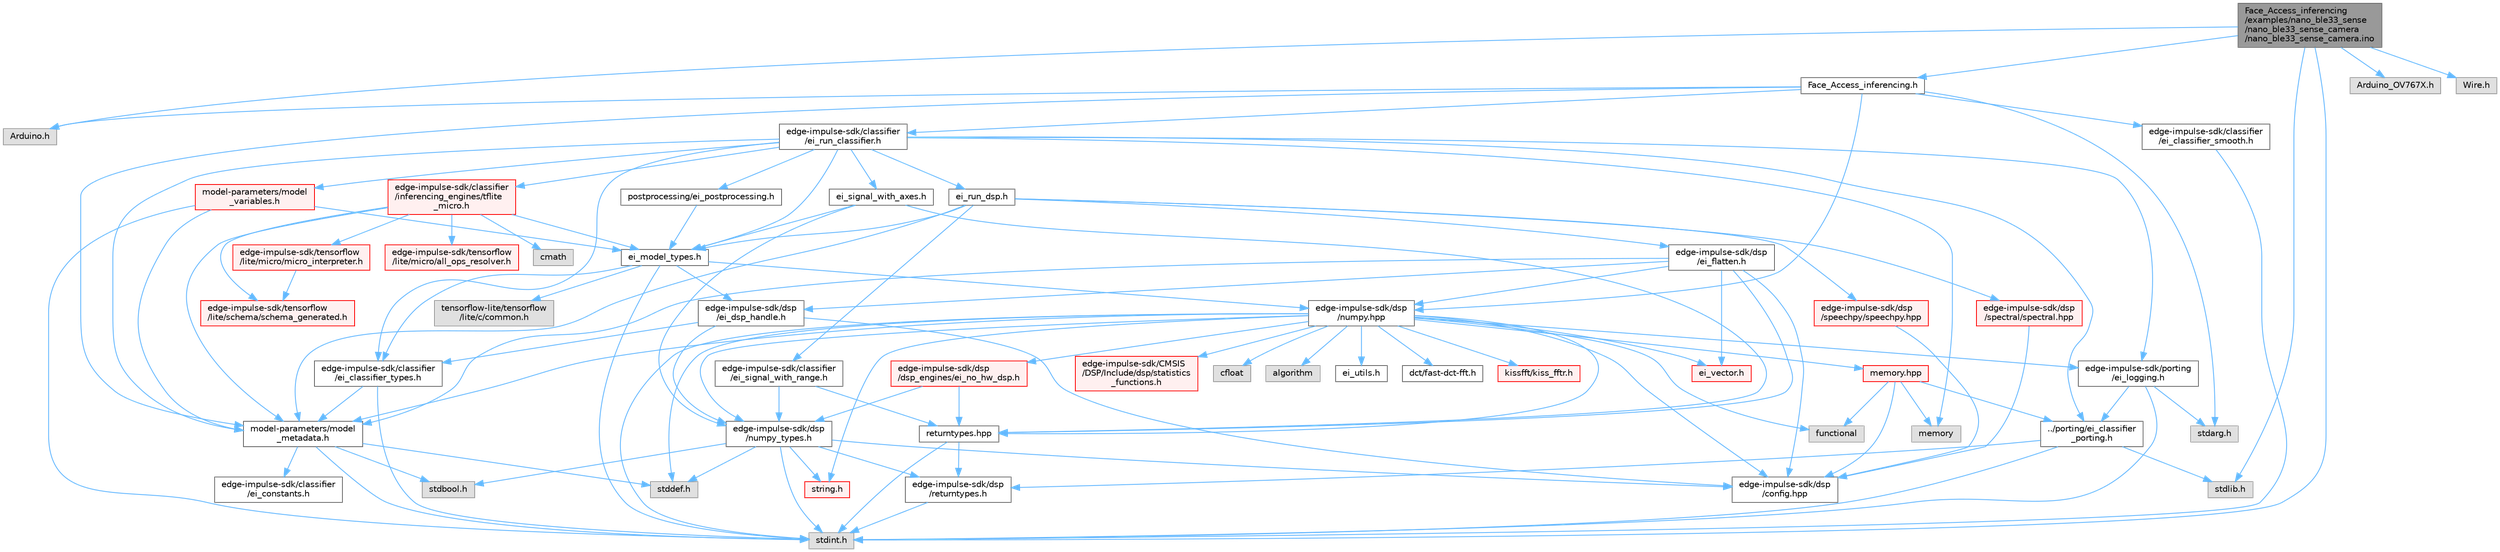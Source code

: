 digraph "Face_Access_inferencing/examples/nano_ble33_sense/nano_ble33_sense_camera/nano_ble33_sense_camera.ino"
{
 // LATEX_PDF_SIZE
  bgcolor="transparent";
  edge [fontname=Helvetica,fontsize=10,labelfontname=Helvetica,labelfontsize=10];
  node [fontname=Helvetica,fontsize=10,shape=box,height=0.2,width=0.4];
  Node1 [id="Node000001",label="Face_Access_inferencing\l/examples/nano_ble33_sense\l/nano_ble33_sense_camera\l/nano_ble33_sense_camera.ino",height=0.2,width=0.4,color="gray40", fillcolor="grey60", style="filled", fontcolor="black",tooltip=" "];
  Node1 -> Node2 [id="edge108_Node000001_Node000002",color="steelblue1",style="solid",tooltip=" "];
  Node2 [id="Node000002",label="Face_Access_inferencing.h",height=0.2,width=0.4,color="grey40", fillcolor="white", style="filled",URL="$_face___access__inferencing_8h.html",tooltip=" "];
  Node2 -> Node3 [id="edge109_Node000002_Node000003",color="steelblue1",style="solid",tooltip=" "];
  Node3 [id="Node000003",label="Arduino.h",height=0.2,width=0.4,color="grey60", fillcolor="#E0E0E0", style="filled",tooltip=" "];
  Node2 -> Node4 [id="edge110_Node000002_Node000004",color="steelblue1",style="solid",tooltip=" "];
  Node4 [id="Node000004",label="stdarg.h",height=0.2,width=0.4,color="grey60", fillcolor="#E0E0E0", style="filled",tooltip=" "];
  Node2 -> Node5 [id="edge111_Node000002_Node000005",color="steelblue1",style="solid",tooltip=" "];
  Node5 [id="Node000005",label="edge-impulse-sdk/classifier\l/ei_run_classifier.h",height=0.2,width=0.4,color="grey40", fillcolor="white", style="filled",URL="$ei__run__classifier_8h.html",tooltip=" "];
  Node5 -> Node6 [id="edge112_Node000005_Node000006",color="steelblue1",style="solid",tooltip=" "];
  Node6 [id="Node000006",label="ei_model_types.h",height=0.2,width=0.4,color="grey40", fillcolor="white", style="filled",URL="$ei__model__types_8h.html",tooltip=" "];
  Node6 -> Node7 [id="edge113_Node000006_Node000007",color="steelblue1",style="solid",tooltip=" "];
  Node7 [id="Node000007",label="stdint.h",height=0.2,width=0.4,color="grey60", fillcolor="#E0E0E0", style="filled",tooltip=" "];
  Node6 -> Node8 [id="edge114_Node000006_Node000008",color="steelblue1",style="solid",tooltip=" "];
  Node8 [id="Node000008",label="edge-impulse-sdk/classifier\l/ei_classifier_types.h",height=0.2,width=0.4,color="grey40", fillcolor="white", style="filled",URL="$ei__classifier__types_8h.html",tooltip=" "];
  Node8 -> Node7 [id="edge115_Node000008_Node000007",color="steelblue1",style="solid",tooltip=" "];
  Node8 -> Node9 [id="edge116_Node000008_Node000009",color="steelblue1",style="solid",tooltip=" "];
  Node9 [id="Node000009",label="model-parameters/model\l_metadata.h",height=0.2,width=0.4,color="grey40", fillcolor="white", style="filled",URL="$model__metadata_8h.html",tooltip=" "];
  Node9 -> Node7 [id="edge117_Node000009_Node000007",color="steelblue1",style="solid",tooltip=" "];
  Node9 -> Node10 [id="edge118_Node000009_Node000010",color="steelblue1",style="solid",tooltip=" "];
  Node10 [id="Node000010",label="stdbool.h",height=0.2,width=0.4,color="grey60", fillcolor="#E0E0E0", style="filled",tooltip=" "];
  Node9 -> Node11 [id="edge119_Node000009_Node000011",color="steelblue1",style="solid",tooltip=" "];
  Node11 [id="Node000011",label="stddef.h",height=0.2,width=0.4,color="grey60", fillcolor="#E0E0E0", style="filled",tooltip=" "];
  Node9 -> Node12 [id="edge120_Node000009_Node000012",color="steelblue1",style="solid",tooltip=" "];
  Node12 [id="Node000012",label="edge-impulse-sdk/classifier\l/ei_constants.h",height=0.2,width=0.4,color="grey40", fillcolor="white", style="filled",URL="$ei__constants_8h.html",tooltip=" "];
  Node6 -> Node13 [id="edge121_Node000006_Node000013",color="steelblue1",style="solid",tooltip=" "];
  Node13 [id="Node000013",label="edge-impulse-sdk/dsp\l/ei_dsp_handle.h",height=0.2,width=0.4,color="grey40", fillcolor="white", style="filled",URL="$ei__dsp__handle_8h.html",tooltip=" "];
  Node13 -> Node14 [id="edge122_Node000013_Node000014",color="steelblue1",style="solid",tooltip=" "];
  Node14 [id="Node000014",label="edge-impulse-sdk/dsp\l/config.hpp",height=0.2,width=0.4,color="grey40", fillcolor="white", style="filled",URL="$config_8hpp.html",tooltip=" "];
  Node13 -> Node15 [id="edge123_Node000013_Node000015",color="steelblue1",style="solid",tooltip=" "];
  Node15 [id="Node000015",label="edge-impulse-sdk/dsp\l/numpy_types.h",height=0.2,width=0.4,color="grey40", fillcolor="white", style="filled",URL="$numpy__types_8h.html",tooltip=" "];
  Node15 -> Node7 [id="edge124_Node000015_Node000007",color="steelblue1",style="solid",tooltip=" "];
  Node15 -> Node10 [id="edge125_Node000015_Node000010",color="steelblue1",style="solid",tooltip=" "];
  Node15 -> Node16 [id="edge126_Node000015_Node000016",color="steelblue1",style="solid",tooltip=" "];
  Node16 [id="Node000016",label="string.h",height=0.2,width=0.4,color="red", fillcolor="#FFF0F0", style="filled",URL="$string_8h.html",tooltip=" "];
  Node15 -> Node11 [id="edge127_Node000015_Node000011",color="steelblue1",style="solid",tooltip=" "];
  Node15 -> Node14 [id="edge128_Node000015_Node000014",color="steelblue1",style="solid",tooltip=" "];
  Node15 -> Node35 [id="edge129_Node000015_Node000035",color="steelblue1",style="solid",tooltip=" "];
  Node35 [id="Node000035",label="edge-impulse-sdk/dsp\l/returntypes.h",height=0.2,width=0.4,color="grey40", fillcolor="white", style="filled",URL="$returntypes_8h.html",tooltip=" "];
  Node35 -> Node7 [id="edge130_Node000035_Node000007",color="steelblue1",style="solid",tooltip=" "];
  Node13 -> Node8 [id="edge131_Node000013_Node000008",color="steelblue1",style="solid",tooltip=" "];
  Node6 -> Node36 [id="edge132_Node000006_Node000036",color="steelblue1",style="solid",tooltip=" "];
  Node36 [id="Node000036",label="edge-impulse-sdk/dsp\l/numpy.hpp",height=0.2,width=0.4,color="grey40", fillcolor="white", style="filled",URL="$numpy_8hpp.html",tooltip=" "];
  Node36 -> Node7 [id="edge133_Node000036_Node000007",color="steelblue1",style="solid",tooltip=" "];
  Node36 -> Node16 [id="edge134_Node000036_Node000016",color="steelblue1",style="solid",tooltip=" "];
  Node36 -> Node11 [id="edge135_Node000036_Node000011",color="steelblue1",style="solid",tooltip=" "];
  Node36 -> Node37 [id="edge136_Node000036_Node000037",color="steelblue1",style="solid",tooltip=" "];
  Node37 [id="Node000037",label="cfloat",height=0.2,width=0.4,color="grey60", fillcolor="#E0E0E0", style="filled",tooltip=" "];
  Node36 -> Node38 [id="edge137_Node000036_Node000038",color="steelblue1",style="solid",tooltip=" "];
  Node38 [id="Node000038",label="ei_vector.h",height=0.2,width=0.4,color="red", fillcolor="#FFF0F0", style="filled",URL="$ei__vector_8h.html",tooltip=" "];
  Node36 -> Node28 [id="edge138_Node000036_Node000028",color="steelblue1",style="solid",tooltip=" "];
  Node28 [id="Node000028",label="algorithm",height=0.2,width=0.4,color="grey60", fillcolor="#E0E0E0", style="filled",tooltip=" "];
  Node36 -> Node15 [id="edge139_Node000036_Node000015",color="steelblue1",style="solid",tooltip=" "];
  Node36 -> Node14 [id="edge140_Node000036_Node000014",color="steelblue1",style="solid",tooltip=" "];
  Node36 -> Node46 [id="edge141_Node000036_Node000046",color="steelblue1",style="solid",tooltip=" "];
  Node46 [id="Node000046",label="returntypes.hpp",height=0.2,width=0.4,color="grey40", fillcolor="white", style="filled",URL="$returntypes_8hpp.html",tooltip=" "];
  Node46 -> Node7 [id="edge142_Node000046_Node000007",color="steelblue1",style="solid",tooltip=" "];
  Node46 -> Node35 [id="edge143_Node000046_Node000035",color="steelblue1",style="solid",tooltip=" "];
  Node36 -> Node40 [id="edge144_Node000036_Node000040",color="steelblue1",style="solid",tooltip=" "];
  Node40 [id="Node000040",label="memory.hpp",height=0.2,width=0.4,color="red", fillcolor="#FFF0F0", style="filled",URL="$memory_8hpp.html",tooltip=" "];
  Node40 -> Node41 [id="edge145_Node000040_Node000041",color="steelblue1",style="solid",tooltip=" "];
  Node41 [id="Node000041",label="functional",height=0.2,width=0.4,color="grey60", fillcolor="#E0E0E0", style="filled",tooltip=" "];
  Node40 -> Node30 [id="edge146_Node000040_Node000030",color="steelblue1",style="solid",tooltip=" "];
  Node30 [id="Node000030",label="memory",height=0.2,width=0.4,color="grey60", fillcolor="#E0E0E0", style="filled",tooltip=" "];
  Node40 -> Node43 [id="edge147_Node000040_Node000043",color="steelblue1",style="solid",tooltip=" "];
  Node43 [id="Node000043",label="../porting/ei_classifier\l_porting.h",height=0.2,width=0.4,color="grey40", fillcolor="white", style="filled",URL="$ei__classifier__porting_8h.html",tooltip=" "];
  Node43 -> Node7 [id="edge148_Node000043_Node000007",color="steelblue1",style="solid",tooltip=" "];
  Node43 -> Node44 [id="edge149_Node000043_Node000044",color="steelblue1",style="solid",tooltip=" "];
  Node44 [id="Node000044",label="stdlib.h",height=0.2,width=0.4,color="grey60", fillcolor="#E0E0E0", style="filled",tooltip=" "];
  Node43 -> Node35 [id="edge150_Node000043_Node000035",color="steelblue1",style="solid",tooltip=" "];
  Node40 -> Node14 [id="edge151_Node000040_Node000014",color="steelblue1",style="solid",tooltip=" "];
  Node36 -> Node47 [id="edge152_Node000036_Node000047",color="steelblue1",style="solid",tooltip=" "];
  Node47 [id="Node000047",label="ei_utils.h",height=0.2,width=0.4,color="grey40", fillcolor="white", style="filled",URL="$ei__utils_8h.html",tooltip=" "];
  Node36 -> Node48 [id="edge153_Node000036_Node000048",color="steelblue1",style="solid",tooltip=" "];
  Node48 [id="Node000048",label="dct/fast-dct-fft.h",height=0.2,width=0.4,color="grey40", fillcolor="white", style="filled",URL="$fast-dct-fft_8h.html",tooltip=" "];
  Node36 -> Node49 [id="edge154_Node000036_Node000049",color="steelblue1",style="solid",tooltip=" "];
  Node49 [id="Node000049",label="kissfft/kiss_fftr.h",height=0.2,width=0.4,color="red", fillcolor="#FFF0F0", style="filled",URL="$_face___access__inferencing_2src_2edge-impulse-sdk_2dsp_2kissfft_2kiss__fftr_8h.html",tooltip=" "];
  Node36 -> Node52 [id="edge155_Node000036_Node000052",color="steelblue1",style="solid",tooltip=" "];
  Node52 [id="Node000052",label="edge-impulse-sdk/porting\l/ei_logging.h",height=0.2,width=0.4,color="grey40", fillcolor="white", style="filled",URL="$ei__logging_8h.html",tooltip=" "];
  Node52 -> Node7 [id="edge156_Node000052_Node000007",color="steelblue1",style="solid",tooltip=" "];
  Node52 -> Node4 [id="edge157_Node000052_Node000004",color="steelblue1",style="solid",tooltip=" "];
  Node52 -> Node43 [id="edge158_Node000052_Node000043",color="steelblue1",style="solid",tooltip=" "];
  Node36 -> Node9 [id="edge159_Node000036_Node000009",color="steelblue1",style="solid",tooltip=" "];
  Node36 -> Node53 [id="edge160_Node000036_Node000053",color="steelblue1",style="solid",tooltip=" "];
  Node53 [id="Node000053",label="edge-impulse-sdk/dsp\l/dsp_engines/ei_no_hw_dsp.h",height=0.2,width=0.4,color="red", fillcolor="#FFF0F0", style="filled",URL="$ei__no__hw__dsp_8h.html",tooltip=" "];
  Node53 -> Node46 [id="edge161_Node000053_Node000046",color="steelblue1",style="solid",tooltip=" "];
  Node53 -> Node15 [id="edge162_Node000053_Node000015",color="steelblue1",style="solid",tooltip=" "];
  Node36 -> Node54 [id="edge163_Node000036_Node000054",color="steelblue1",style="solid",tooltip=" "];
  Node54 [id="Node000054",label="edge-impulse-sdk/CMSIS\l/DSP/Include/dsp/statistics\l_functions.h",height=0.2,width=0.4,color="red", fillcolor="#FFF0F0", style="filled",URL="$statistics__functions_8h.html",tooltip=" "];
  Node36 -> Node41 [id="edge164_Node000036_Node000041",color="steelblue1",style="solid",tooltip=" "];
  Node6 -> Node64 [id="edge165_Node000006_Node000064",color="steelblue1",style="solid",tooltip=" "];
  Node64 [id="Node000064",label="tensorflow-lite/tensorflow\l/lite/c/common.h",height=0.2,width=0.4,color="grey60", fillcolor="#E0E0E0", style="filled",tooltip=" "];
  Node5 -> Node9 [id="edge166_Node000005_Node000009",color="steelblue1",style="solid",tooltip=" "];
  Node5 -> Node65 [id="edge167_Node000005_Node000065",color="steelblue1",style="solid",tooltip=" "];
  Node65 [id="Node000065",label="ei_run_dsp.h",height=0.2,width=0.4,color="grey40", fillcolor="white", style="filled",URL="$ei__run__dsp_8h.html",tooltip=" "];
  Node65 -> Node6 [id="edge168_Node000065_Node000006",color="steelblue1",style="solid",tooltip=" "];
  Node65 -> Node66 [id="edge169_Node000065_Node000066",color="steelblue1",style="solid",tooltip=" "];
  Node66 [id="Node000066",label="edge-impulse-sdk/dsp\l/spectral/spectral.hpp",height=0.2,width=0.4,color="red", fillcolor="#FFF0F0", style="filled",URL="$spectral_8hpp.html",tooltip=" "];
  Node66 -> Node14 [id="edge170_Node000066_Node000014",color="steelblue1",style="solid",tooltip=" "];
  Node65 -> Node74 [id="edge171_Node000065_Node000074",color="steelblue1",style="solid",tooltip=" "];
  Node74 [id="Node000074",label="edge-impulse-sdk/dsp\l/speechpy/speechpy.hpp",height=0.2,width=0.4,color="red", fillcolor="#FFF0F0", style="filled",URL="$speechpy_8hpp.html",tooltip=" "];
  Node74 -> Node14 [id="edge172_Node000074_Node000014",color="steelblue1",style="solid",tooltip=" "];
  Node65 -> Node78 [id="edge173_Node000065_Node000078",color="steelblue1",style="solid",tooltip=" "];
  Node78 [id="Node000078",label="edge-impulse-sdk/classifier\l/ei_signal_with_range.h",height=0.2,width=0.4,color="grey40", fillcolor="white", style="filled",URL="$ei__signal__with__range_8h.html",tooltip=" "];
  Node78 -> Node15 [id="edge174_Node000078_Node000015",color="steelblue1",style="solid",tooltip=" "];
  Node78 -> Node46 [id="edge175_Node000078_Node000046",color="steelblue1",style="solid",tooltip=" "];
  Node65 -> Node79 [id="edge176_Node000065_Node000079",color="steelblue1",style="solid",tooltip=" "];
  Node79 [id="Node000079",label="edge-impulse-sdk/dsp\l/ei_flatten.h",height=0.2,width=0.4,color="grey40", fillcolor="white", style="filled",URL="$ei__flatten_8h.html",tooltip=" "];
  Node79 -> Node38 [id="edge177_Node000079_Node000038",color="steelblue1",style="solid",tooltip=" "];
  Node79 -> Node46 [id="edge178_Node000079_Node000046",color="steelblue1",style="solid",tooltip=" "];
  Node79 -> Node13 [id="edge179_Node000079_Node000013",color="steelblue1",style="solid",tooltip=" "];
  Node79 -> Node9 [id="edge180_Node000079_Node000009",color="steelblue1",style="solid",tooltip=" "];
  Node79 -> Node36 [id="edge181_Node000079_Node000036",color="steelblue1",style="solid",tooltip=" "];
  Node79 -> Node14 [id="edge182_Node000079_Node000014",color="steelblue1",style="solid",tooltip=" "];
  Node65 -> Node9 [id="edge183_Node000065_Node000009",color="steelblue1",style="solid",tooltip=" "];
  Node5 -> Node8 [id="edge184_Node000005_Node000008",color="steelblue1",style="solid",tooltip=" "];
  Node5 -> Node80 [id="edge185_Node000005_Node000080",color="steelblue1",style="solid",tooltip=" "];
  Node80 [id="Node000080",label="ei_signal_with_axes.h",height=0.2,width=0.4,color="grey40", fillcolor="white", style="filled",URL="$ei__signal__with__axes_8h.html",tooltip=" "];
  Node80 -> Node15 [id="edge186_Node000080_Node000015",color="steelblue1",style="solid",tooltip=" "];
  Node80 -> Node46 [id="edge187_Node000080_Node000046",color="steelblue1",style="solid",tooltip=" "];
  Node80 -> Node6 [id="edge188_Node000080_Node000006",color="steelblue1",style="solid",tooltip=" "];
  Node5 -> Node81 [id="edge189_Node000005_Node000081",color="steelblue1",style="solid",tooltip=" "];
  Node81 [id="Node000081",label="postprocessing/ei_postprocessing.h",height=0.2,width=0.4,color="grey40", fillcolor="white", style="filled",URL="$ei__postprocessing_8h.html",tooltip=" "];
  Node81 -> Node6 [id="edge190_Node000081_Node000006",color="steelblue1",style="solid",tooltip=" "];
  Node5 -> Node43 [id="edge191_Node000005_Node000043",color="steelblue1",style="solid",tooltip=" "];
  Node5 -> Node52 [id="edge192_Node000005_Node000052",color="steelblue1",style="solid",tooltip=" "];
  Node5 -> Node30 [id="edge193_Node000005_Node000030",color="steelblue1",style="solid",tooltip=" "];
  Node5 -> Node82 [id="edge194_Node000005_Node000082",color="steelblue1",style="solid",tooltip=" "];
  Node82 [id="Node000082",label="edge-impulse-sdk/classifier\l/inferencing_engines/tflite\l_micro.h",height=0.2,width=0.4,color="red", fillcolor="#FFF0F0", style="filled",URL="$tflite__micro_8h.html",tooltip=" "];
  Node82 -> Node9 [id="edge195_Node000082_Node000009",color="steelblue1",style="solid",tooltip=" "];
  Node82 -> Node83 [id="edge196_Node000082_Node000083",color="steelblue1",style="solid",tooltip=" "];
  Node83 [id="Node000083",label="cmath",height=0.2,width=0.4,color="grey60", fillcolor="#E0E0E0", style="filled",tooltip=" "];
  Node82 -> Node84 [id="edge197_Node000082_Node000084",color="steelblue1",style="solid",tooltip=" "];
  Node84 [id="Node000084",label="edge-impulse-sdk/tensorflow\l/lite/micro/all_ops_resolver.h",height=0.2,width=0.4,color="red", fillcolor="#FFF0F0", style="filled",URL="$_face___access__inferencing_2src_2edge-impulse-sdk_2tensorflow_2lite_2micro_2all__ops__resolver_8h.html",tooltip=" "];
  Node82 -> Node165 [id="edge198_Node000082_Node000165",color="steelblue1",style="solid",tooltip=" "];
  Node165 [id="Node000165",label="edge-impulse-sdk/tensorflow\l/lite/micro/micro_interpreter.h",height=0.2,width=0.4,color="red", fillcolor="#FFF0F0", style="filled",URL="$_face___access__inferencing_2src_2edge-impulse-sdk_2tensorflow_2lite_2micro_2micro__interpreter_8h.html",tooltip=" "];
  Node165 -> Node95 [id="edge199_Node000165_Node000095",color="steelblue1",style="solid",tooltip=" "];
  Node95 [id="Node000095",label="edge-impulse-sdk/tensorflow\l/lite/schema/schema_generated.h",height=0.2,width=0.4,color="red", fillcolor="#FFF0F0", style="filled",URL="$_face___access__inferencing_2src_2edge-impulse-sdk_2tensorflow_2lite_2schema_2schema__generated_8h.html",tooltip=" "];
  Node82 -> Node95 [id="edge200_Node000082_Node000095",color="steelblue1",style="solid",tooltip=" "];
  Node82 -> Node6 [id="edge201_Node000082_Node000006",color="steelblue1",style="solid",tooltip=" "];
  Node5 -> Node179 [id="edge202_Node000005_Node000179",color="steelblue1",style="solid",tooltip=" "];
  Node179 [id="Node000179",label="model-parameters/model\l_variables.h",height=0.2,width=0.4,color="red", fillcolor="#FFF0F0", style="filled",URL="$model__variables_8h.html",tooltip=" "];
  Node179 -> Node7 [id="edge203_Node000179_Node000007",color="steelblue1",style="solid",tooltip=" "];
  Node179 -> Node9 [id="edge204_Node000179_Node000009",color="steelblue1",style="solid",tooltip=" "];
  Node179 -> Node6 [id="edge205_Node000179_Node000006",color="steelblue1",style="solid",tooltip=" "];
  Node2 -> Node36 [id="edge206_Node000002_Node000036",color="steelblue1",style="solid",tooltip=" "];
  Node2 -> Node9 [id="edge207_Node000002_Node000009",color="steelblue1",style="solid",tooltip=" "];
  Node2 -> Node182 [id="edge208_Node000002_Node000182",color="steelblue1",style="solid",tooltip=" "];
  Node182 [id="Node000182",label="edge-impulse-sdk/classifier\l/ei_classifier_smooth.h",height=0.2,width=0.4,color="grey40", fillcolor="white", style="filled",URL="$ei__classifier__smooth_8h.html",tooltip=" "];
  Node182 -> Node7 [id="edge209_Node000182_Node000007",color="steelblue1",style="solid",tooltip=" "];
  Node1 -> Node183 [id="edge210_Node000001_Node000183",color="steelblue1",style="solid",tooltip=" "];
  Node183 [id="Node000183",label="Arduino_OV767X.h",height=0.2,width=0.4,color="grey60", fillcolor="#E0E0E0", style="filled",tooltip=" "];
  Node1 -> Node7 [id="edge211_Node000001_Node000007",color="steelblue1",style="solid",tooltip=" "];
  Node1 -> Node44 [id="edge212_Node000001_Node000044",color="steelblue1",style="solid",tooltip=" "];
  Node1 -> Node3 [id="edge213_Node000001_Node000003",color="steelblue1",style="solid",tooltip=" "];
  Node1 -> Node184 [id="edge214_Node000001_Node000184",color="steelblue1",style="solid",tooltip=" "];
  Node184 [id="Node000184",label="Wire.h",height=0.2,width=0.4,color="grey60", fillcolor="#E0E0E0", style="filled",tooltip=" "];
}
